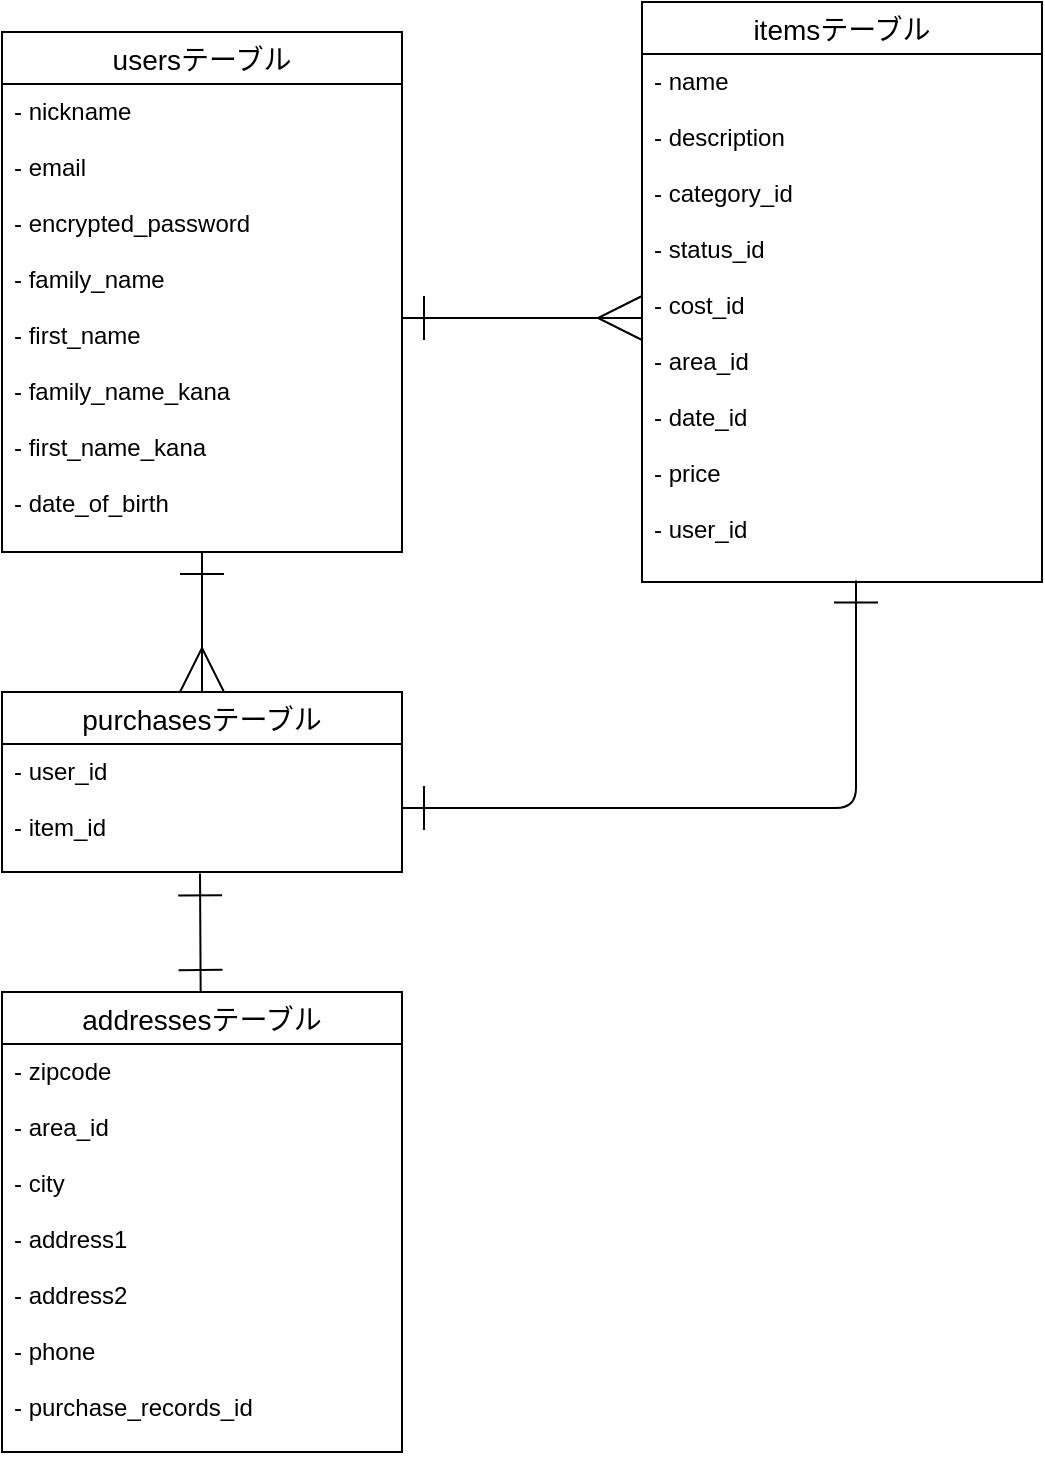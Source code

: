<mxfile>
    <diagram id="vrA6VwyIT8-W51ywQXJp" name="ページ1">
        <mxGraphModel dx="277" dy="847" grid="1" gridSize="10" guides="1" tooltips="1" connect="1" arrows="1" fold="1" page="1" pageScale="1" pageWidth="827" pageHeight="1169" math="0" shadow="0">
            <root>
                <mxCell id="0"/>
                <mxCell id="1" parent="0"/>
                <mxCell id="2" value="usersテーブル" style="swimlane;fontStyle=0;childLayout=stackLayout;horizontal=1;startSize=26;horizontalStack=0;resizeParent=1;resizeParentMax=0;resizeLast=0;collapsible=1;marginBottom=0;align=center;fontSize=14;" parent="1" vertex="1">
                    <mxGeometry x="200" y="160" width="200" height="260" as="geometry"/>
                </mxCell>
                <mxCell id="3" value="- nickname&#10;&#10;- email&#10;&#10;- encrypted_password&#10;&#10;- family_name&#10;&#10;- first_name&#10;&#10;- family_name_kana&#10;&#10;- first_name_kana&#10;&#10;- date_of_birth" style="text;strokeColor=none;fillColor=none;spacingLeft=4;spacingRight=4;overflow=hidden;rotatable=0;points=[[0,0.5],[1,0.5]];portConstraint=eastwest;fontSize=12;" parent="2" vertex="1">
                    <mxGeometry y="26" width="200" height="234" as="geometry"/>
                </mxCell>
                <mxCell id="14" value="itemsテーブル" style="swimlane;fontStyle=0;childLayout=stackLayout;horizontal=1;startSize=26;horizontalStack=0;resizeParent=1;resizeParentMax=0;resizeLast=0;collapsible=1;marginBottom=0;align=center;fontSize=14;" parent="1" vertex="1">
                    <mxGeometry x="520" y="145" width="200" height="290" as="geometry"/>
                </mxCell>
                <mxCell id="15" value="- name&#10;&#10;- description&#10;&#10;- category_id&#10;&#10;- status_id&#10;&#10;- cost_id&#10;&#10;- area_id&#10;&#10;- date_id&#10;&#10;- price&#10;&#10;- user_id" style="text;strokeColor=none;fillColor=none;spacingLeft=4;spacingRight=4;overflow=hidden;rotatable=0;points=[[0,0.5],[1,0.5]];portConstraint=eastwest;fontSize=12;" parent="14" vertex="1">
                    <mxGeometry y="26" width="200" height="264" as="geometry"/>
                </mxCell>
                <mxCell id="45" style="html=1;startArrow=ERone;startFill=0;endArrow=ERone;endFill=0;startSize=20;endSize=20;strokeWidth=1;entryX=0.495;entryY=1.011;entryDx=0;entryDy=0;entryPerimeter=0;" parent="1" source="18" target="32" edge="1">
                    <mxGeometry relative="1" as="geometry">
                        <mxPoint x="300" y="790" as="targetPoint"/>
                    </mxGeometry>
                </mxCell>
                <mxCell id="18" value="addressesテーブル" style="swimlane;fontStyle=0;childLayout=stackLayout;horizontal=1;startSize=26;horizontalStack=0;resizeParent=1;resizeParentMax=0;resizeLast=0;collapsible=1;marginBottom=0;align=center;fontSize=14;" parent="1" vertex="1">
                    <mxGeometry x="200" y="640" width="200" height="230" as="geometry"/>
                </mxCell>
                <mxCell id="19" value="- zipcode&#10;&#10;- area_id&#10;&#10;- city&#10;&#10;- address1&#10;&#10;- address2&#10;&#10;- phone&#10;&#10;- purchase_records_id&#10;&#10;" style="text;strokeColor=none;fillColor=none;spacingLeft=4;spacingRight=4;overflow=hidden;rotatable=0;points=[[0,0.5],[1,0.5]];portConstraint=eastwest;fontSize=12;" parent="18" vertex="1">
                    <mxGeometry y="26" width="200" height="204" as="geometry"/>
                </mxCell>
                <mxCell id="31" value="purchasesテーブル" style="swimlane;fontStyle=0;childLayout=stackLayout;horizontal=1;startSize=26;horizontalStack=0;resizeParent=1;resizeParentMax=0;resizeLast=0;collapsible=1;marginBottom=0;align=center;fontSize=14;" parent="1" vertex="1">
                    <mxGeometry x="200" y="490" width="200" height="90" as="geometry"/>
                </mxCell>
                <mxCell id="32" value="- user_id&#10;&#10;- item_id&#10;&#10;" style="text;strokeColor=none;fillColor=none;spacingLeft=4;spacingRight=4;overflow=hidden;rotatable=0;points=[[0,0.5],[1,0.5]];portConstraint=eastwest;fontSize=12;" parent="31" vertex="1">
                    <mxGeometry y="26" width="200" height="64" as="geometry"/>
                </mxCell>
                <mxCell id="36" style="edgeStyle=none;html=1;startArrow=ERone;startFill=0;endArrow=ERmany;endFill=0;startSize=20;endSize=20;strokeWidth=1;" parent="1" source="3" target="15" edge="1">
                    <mxGeometry relative="1" as="geometry"/>
                </mxCell>
                <mxCell id="38" style="html=1;startArrow=ERone;startFill=0;endArrow=ERmany;endFill=0;startSize=20;endSize=20;strokeWidth=1;entryX=0.5;entryY=0;entryDx=0;entryDy=0;" parent="1" source="3" target="31" edge="1">
                    <mxGeometry relative="1" as="geometry">
                        <mxPoint x="400" y="740" as="targetPoint"/>
                    </mxGeometry>
                </mxCell>
                <mxCell id="42" style="edgeStyle=orthogonalEdgeStyle;html=1;entryX=0.535;entryY=0.997;entryDx=0;entryDy=0;entryPerimeter=0;startArrow=ERone;startFill=0;endArrow=ERone;endFill=0;startSize=20;endSize=20;strokeWidth=1;" parent="1" source="32" target="15" edge="1">
                    <mxGeometry relative="1" as="geometry"/>
                </mxCell>
            </root>
        </mxGraphModel>
    </diagram>
</mxfile>